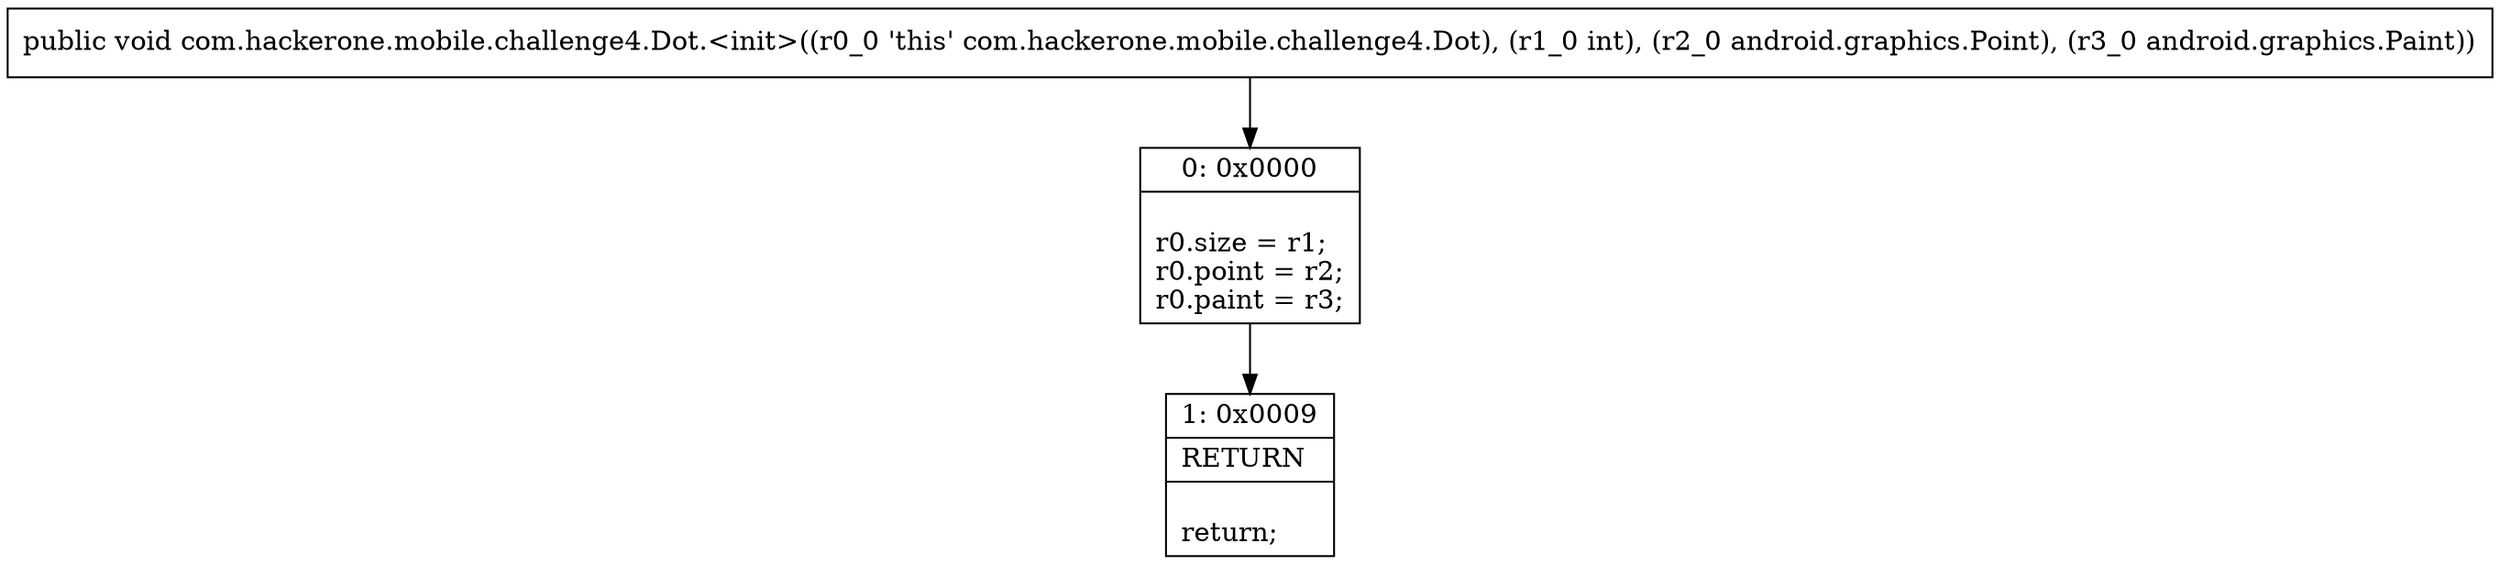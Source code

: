 digraph "CFG forcom.hackerone.mobile.challenge4.Dot.\<init\>(ILandroid\/graphics\/Point;Landroid\/graphics\/Paint;)V" {
Node_0 [shape=record,label="{0\:\ 0x0000|\lr0.size = r1;\lr0.point = r2;\lr0.paint = r3;\l}"];
Node_1 [shape=record,label="{1\:\ 0x0009|RETURN\l|\lreturn;\l}"];
MethodNode[shape=record,label="{public void com.hackerone.mobile.challenge4.Dot.\<init\>((r0_0 'this' com.hackerone.mobile.challenge4.Dot), (r1_0 int), (r2_0 android.graphics.Point), (r3_0 android.graphics.Paint)) }"];
MethodNode -> Node_0;
Node_0 -> Node_1;
}

